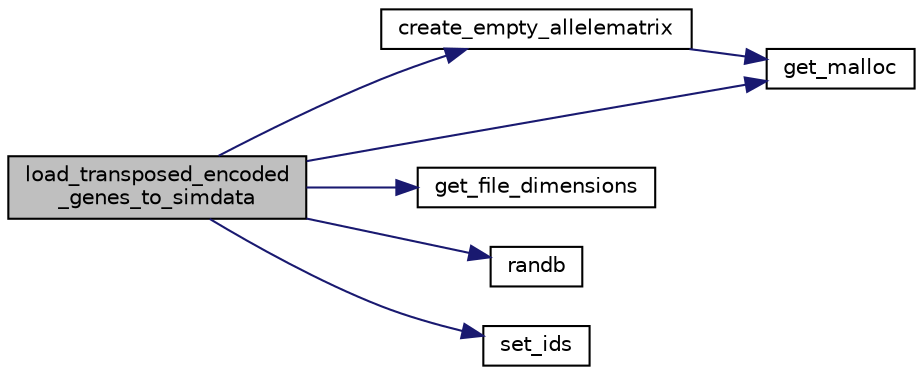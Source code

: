 digraph "load_transposed_encoded_genes_to_simdata"
{
 // LATEX_PDF_SIZE
  edge [fontname="Helvetica",fontsize="10",labelfontname="Helvetica",labelfontsize="10"];
  node [fontname="Helvetica",fontsize="10",shape=record];
  rankdir="LR";
  Node1 [label="load_transposed_encoded\l_genes_to_simdata",height=0.2,width=0.4,color="black", fillcolor="grey75", style="filled", fontcolor="black",tooltip="Populates a SimData combination with marker allele data."];
  Node1 -> Node2 [color="midnightblue",fontsize="10",style="solid",fontname="Helvetica"];
  Node2 [label="create_empty_allelematrix",height=0.2,width=0.4,color="black", fillcolor="white", style="filled",URL="$group__loaders.html#gaa7eaf69609ea4cb99cf61c9ac4e8f9fd",tooltip="Creator for an empty AlleleMatrix object of a given size."];
  Node2 -> Node3 [color="midnightblue",fontsize="10",style="solid",fontname="Helvetica"];
  Node3 [label="get_malloc",height=0.2,width=0.4,color="black", fillcolor="white", style="filled",URL="$group__supporters.html#ga08d9e7703e6779d2122baa4309fca0ab",tooltip="Replace calls to malloc direct with this function, which errors and exits with status 2 if memory all..."];
  Node1 -> Node4 [color="midnightblue",fontsize="10",style="solid",fontname="Helvetica"];
  Node4 [label="get_file_dimensions",height=0.2,width=0.4,color="black", fillcolor="white", style="filled",URL="$group__supporters.html#ga392c23248f22e9faf085198dbb1d8711",tooltip="Opens a table file and reads the number of columns and rows (including headers) separated by sep into..."];
  Node1 -> Node3 [color="midnightblue",fontsize="10",style="solid",fontname="Helvetica"];
  Node1 -> Node5 [color="midnightblue",fontsize="10",style="solid",fontname="Helvetica"];
  Node5 [label="randb",height=0.2,width=0.4,color="black", fillcolor="white", style="filled",URL="$group__maths.html#gad4e0f7934e82157e3115f8df7aec01f0",tooltip="Generates randomly one of 0 or 1, by splitting the output of rand() in half."];
  Node1 -> Node6 [color="midnightblue",fontsize="10",style="solid",fontname="Helvetica"];
  Node6 [label="set_ids",height=0.2,width=0.4,color="black", fillcolor="white", style="filled",URL="$group__supporters.html#ga076a7b5225f3bb1f0d7912715df393b3",tooltip="Allocate lifetime-unique ids to each genotype in the range of whole SimData indexes from_index to to_..."];
}
